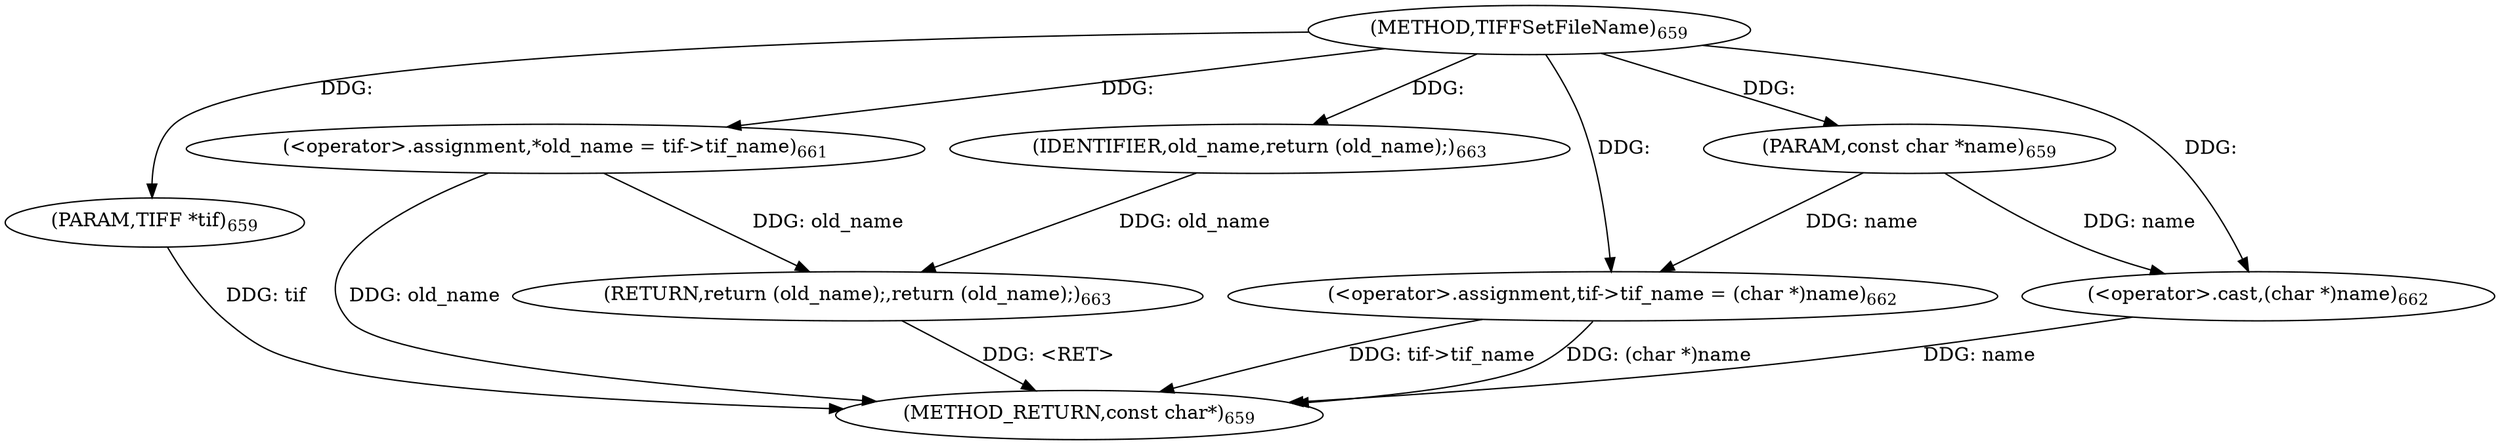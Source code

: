 digraph "TIFFSetFileName" {  
"1425" [label = <(METHOD,TIFFSetFileName)<SUB>659</SUB>> ]
"1444" [label = <(METHOD_RETURN,const char*)<SUB>659</SUB>> ]
"1426" [label = <(PARAM,TIFF *tif)<SUB>659</SUB>> ]
"1427" [label = <(PARAM,const char *name)<SUB>659</SUB>> ]
"1430" [label = <(&lt;operator&gt;.assignment,*old_name = tif-&gt;tif_name)<SUB>661</SUB>> ]
"1435" [label = <(&lt;operator&gt;.assignment,tif-&gt;tif_name = (char *)name)<SUB>662</SUB>> ]
"1442" [label = <(RETURN,return (old_name);,return (old_name);)<SUB>663</SUB>> ]
"1443" [label = <(IDENTIFIER,old_name,return (old_name);)<SUB>663</SUB>> ]
"1439" [label = <(&lt;operator&gt;.cast,(char *)name)<SUB>662</SUB>> ]
  "1442" -> "1444"  [ label = "DDG: &lt;RET&gt;"] 
  "1426" -> "1444"  [ label = "DDG: tif"] 
  "1430" -> "1444"  [ label = "DDG: old_name"] 
  "1435" -> "1444"  [ label = "DDG: tif-&gt;tif_name"] 
  "1439" -> "1444"  [ label = "DDG: name"] 
  "1435" -> "1444"  [ label = "DDG: (char *)name"] 
  "1425" -> "1426"  [ label = "DDG: "] 
  "1425" -> "1427"  [ label = "DDG: "] 
  "1427" -> "1435"  [ label = "DDG: name"] 
  "1425" -> "1435"  [ label = "DDG: "] 
  "1443" -> "1442"  [ label = "DDG: old_name"] 
  "1430" -> "1442"  [ label = "DDG: old_name"] 
  "1425" -> "1430"  [ label = "DDG: "] 
  "1425" -> "1443"  [ label = "DDG: "] 
  "1427" -> "1439"  [ label = "DDG: name"] 
  "1425" -> "1439"  [ label = "DDG: "] 
}
